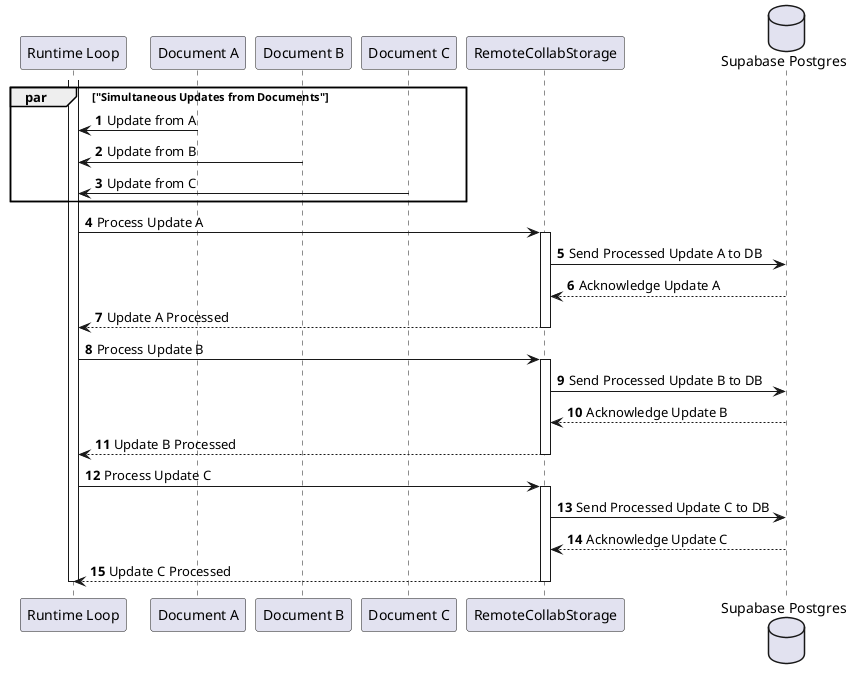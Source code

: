 @startuml
autonumber

participant "Runtime Loop" as R
participant "Document A" as A
participant "Document B" as B
participant "Document C" as C
participant "RemoteCollabStorage" as RCS
database "Supabase Postgres" as S

par "Simultaneous Updates from Documents"
    A -> R: Update from A
    B -> R: Update from B
    C -> R: Update from C
end par

activate R

R -> RCS: Process Update A
activate RCS
RCS -> S: Send Processed Update A to DB
S --> RCS: Acknowledge Update A
RCS --> R: Update A Processed
deactivate RCS

R -> RCS: Process Update B
activate RCS
RCS -> S: Send Processed Update B to DB
S --> RCS: Acknowledge Update B
RCS --> R: Update B Processed
deactivate RCS

R -> RCS: Process Update C
activate RCS
RCS -> S: Send Processed Update C to DB
S --> RCS: Acknowledge Update C
RCS --> R: Update C Processed
deactivate RCS

deactivate R

@enduml
